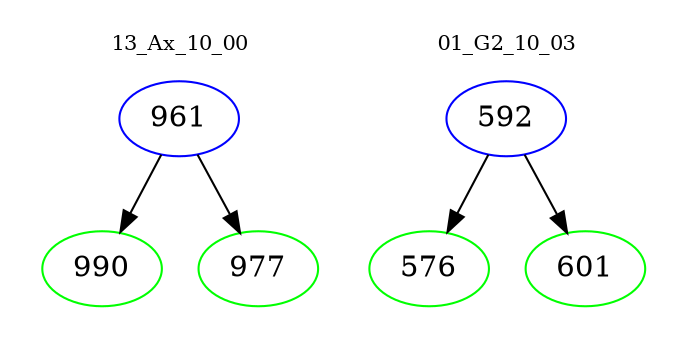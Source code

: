 digraph{
subgraph cluster_0 {
color = white
label = "13_Ax_10_00";
fontsize=10;
T0_961 [label="961", color="blue"]
T0_961 -> T0_990 [color="black"]
T0_990 [label="990", color="green"]
T0_961 -> T0_977 [color="black"]
T0_977 [label="977", color="green"]
}
subgraph cluster_1 {
color = white
label = "01_G2_10_03";
fontsize=10;
T1_592 [label="592", color="blue"]
T1_592 -> T1_576 [color="black"]
T1_576 [label="576", color="green"]
T1_592 -> T1_601 [color="black"]
T1_601 [label="601", color="green"]
}
}

